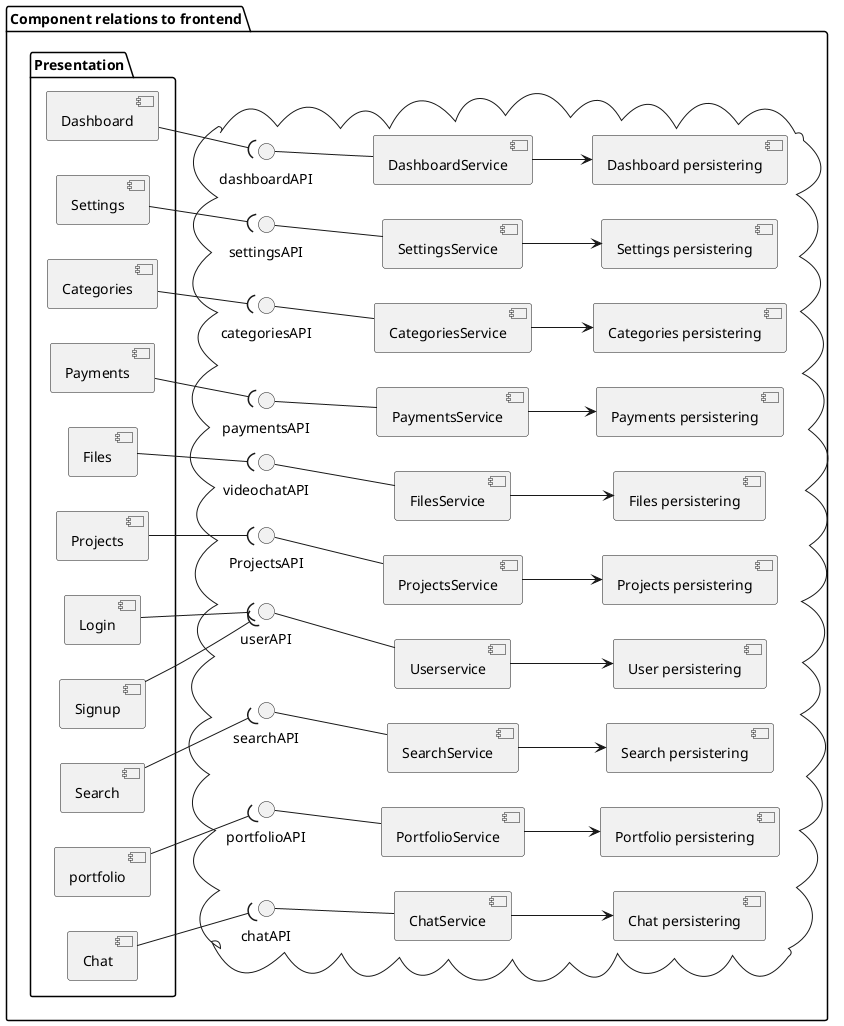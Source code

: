 @startuml

skinparam monochrome true
skinparam componentStyle uml2
left to right direction 


package "Component relations to frontend" as ma{
folder "Presentation" as ts{
  
[Login]
[Signup]
[Search]
[portfolio]
[Chat]
[Dashboard]
[Settings]
[Categories]
[Payments]
[Files]
[Projects]
  
}


cloud {
  
  [Userservice] -up- userAPI
  [SearchService] -up- searchAPI
  [PortfolioService] -up- portfolioAPI
  [ChatService] -up- chatAPI
  [DashboardService] -up- dashboardAPI 
  [SettingsService] -up-  settingsAPI
  [CategoriesService] -up- categoriesAPI
  [PaymentsService] -up- paymentsAPI
  [FilesService] -up- videochatAPI
  [ProjectsService] -up- ProjectsAPI
  
  

  [Login] --( userAPI
  [Signup] --( userAPI
  [Search] --( searchAPI
  [portfolio] --(  portfolioAPI
  [Chat] --( chatAPI
  [Dashboard] -( dashboardAPI 
  [Settings] -( settingsAPI
  [Categories] -( categoriesAPI
  [Payments] -( paymentsAPI
  [Files] -( videochatAPI
  [Projects] -( ProjectsAPI
  
  
  [Userservice] --> [User persistering]
  [SearchService] --> [Search persistering]
  [PortfolioService] --> [Portfolio persistering]
  [ChatService] --> [Chat persistering]
  [DashboardService] --> [Dashboard persistering]
  [SettingsService] --> [Settings persistering]
  [CategoriesService] --> [Categories persistering]
  [PaymentsService] --> [Payments persistering]
  [FilesService] --> [Files persistering]
  [ProjectsService] --> [Projects persistering]
  
  }

}

@enduml